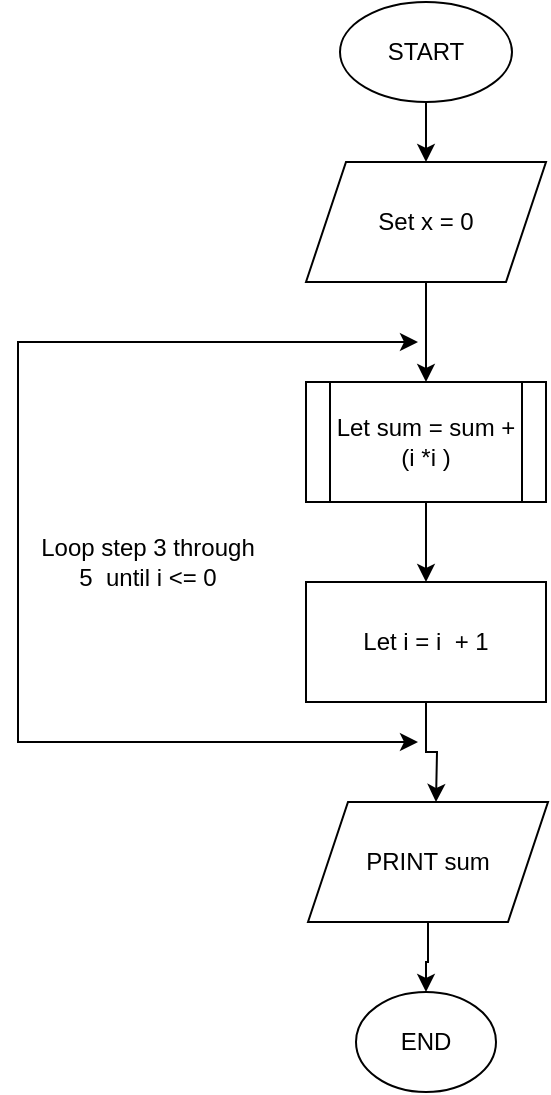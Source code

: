 <mxfile version="20.5.3" type="github">
  <diagram id="QrT9l6Q3unLujtHbUxjf" name="Page-1">
    <mxGraphModel dx="1260" dy="531" grid="1" gridSize="10" guides="1" tooltips="1" connect="1" arrows="1" fold="1" page="1" pageScale="1" pageWidth="827" pageHeight="1169" math="0" shadow="0">
      <root>
        <mxCell id="0" />
        <mxCell id="1" parent="0" />
        <mxCell id="iGryQK6GJ4onbH7NDJlL-3" value="" style="edgeStyle=orthogonalEdgeStyle;rounded=0;orthogonalLoop=1;jettySize=auto;html=1;" edge="1" parent="1" source="iGryQK6GJ4onbH7NDJlL-1" target="iGryQK6GJ4onbH7NDJlL-2">
          <mxGeometry relative="1" as="geometry" />
        </mxCell>
        <mxCell id="iGryQK6GJ4onbH7NDJlL-1" value="START" style="ellipse;whiteSpace=wrap;html=1;" vertex="1" parent="1">
          <mxGeometry x="371" y="40" width="86" height="50" as="geometry" />
        </mxCell>
        <mxCell id="iGryQK6GJ4onbH7NDJlL-5" value="" style="edgeStyle=orthogonalEdgeStyle;rounded=0;orthogonalLoop=1;jettySize=auto;html=1;" edge="1" parent="1" source="iGryQK6GJ4onbH7NDJlL-2" target="iGryQK6GJ4onbH7NDJlL-4">
          <mxGeometry relative="1" as="geometry" />
        </mxCell>
        <mxCell id="iGryQK6GJ4onbH7NDJlL-2" value="Set x = 0" style="shape=parallelogram;perimeter=parallelogramPerimeter;whiteSpace=wrap;html=1;fixedSize=1;" vertex="1" parent="1">
          <mxGeometry x="354" y="120" width="120" height="60" as="geometry" />
        </mxCell>
        <mxCell id="iGryQK6GJ4onbH7NDJlL-4" value="" style="rounded=0;whiteSpace=wrap;html=1;" vertex="1" parent="1">
          <mxGeometry x="354" y="230" width="120" height="60" as="geometry" />
        </mxCell>
        <mxCell id="iGryQK6GJ4onbH7NDJlL-9" value="" style="edgeStyle=orthogonalEdgeStyle;rounded=0;orthogonalLoop=1;jettySize=auto;html=1;" edge="1" parent="1" source="iGryQK6GJ4onbH7NDJlL-7" target="iGryQK6GJ4onbH7NDJlL-8">
          <mxGeometry relative="1" as="geometry" />
        </mxCell>
        <mxCell id="iGryQK6GJ4onbH7NDJlL-7" value="Let sum = sum + (i *i )" style="shape=process;whiteSpace=wrap;html=1;backgroundOutline=1;" vertex="1" parent="1">
          <mxGeometry x="354" y="230" width="120" height="60" as="geometry" />
        </mxCell>
        <mxCell id="iGryQK6GJ4onbH7NDJlL-11" value="" style="edgeStyle=orthogonalEdgeStyle;rounded=0;orthogonalLoop=1;jettySize=auto;html=1;" edge="1" parent="1" source="iGryQK6GJ4onbH7NDJlL-8">
          <mxGeometry relative="1" as="geometry">
            <mxPoint x="419" y="440" as="targetPoint" />
          </mxGeometry>
        </mxCell>
        <mxCell id="iGryQK6GJ4onbH7NDJlL-8" value="Let i = i&amp;nbsp; + 1" style="rounded=0;whiteSpace=wrap;html=1;" vertex="1" parent="1">
          <mxGeometry x="354" y="330" width="120" height="60" as="geometry" />
        </mxCell>
        <mxCell id="iGryQK6GJ4onbH7NDJlL-12" value="END" style="ellipse;whiteSpace=wrap;html=1;" vertex="1" parent="1">
          <mxGeometry x="379" y="535" width="70" height="50" as="geometry" />
        </mxCell>
        <mxCell id="iGryQK6GJ4onbH7NDJlL-16" value="" style="edgeStyle=orthogonalEdgeStyle;rounded=0;orthogonalLoop=1;jettySize=auto;html=1;" edge="1" parent="1" source="iGryQK6GJ4onbH7NDJlL-15" target="iGryQK6GJ4onbH7NDJlL-12">
          <mxGeometry relative="1" as="geometry" />
        </mxCell>
        <mxCell id="iGryQK6GJ4onbH7NDJlL-15" value="PRINT sum" style="shape=parallelogram;perimeter=parallelogramPerimeter;whiteSpace=wrap;html=1;fixedSize=1;" vertex="1" parent="1">
          <mxGeometry x="355" y="440" width="120" height="60" as="geometry" />
        </mxCell>
        <mxCell id="iGryQK6GJ4onbH7NDJlL-17" value="" style="endArrow=classic;startArrow=classic;html=1;rounded=0;" edge="1" parent="1">
          <mxGeometry width="50" height="50" relative="1" as="geometry">
            <mxPoint x="410" y="410" as="sourcePoint" />
            <mxPoint x="410" y="210" as="targetPoint" />
            <Array as="points">
              <mxPoint x="210" y="410" />
              <mxPoint x="210" y="210" />
            </Array>
          </mxGeometry>
        </mxCell>
        <mxCell id="iGryQK6GJ4onbH7NDJlL-18" value="Loop step 3 through 5&amp;nbsp; until i &amp;lt;= 0" style="text;html=1;strokeColor=none;fillColor=none;align=center;verticalAlign=middle;whiteSpace=wrap;rounded=0;" vertex="1" parent="1">
          <mxGeometry x="220" y="280" width="110" height="80" as="geometry" />
        </mxCell>
      </root>
    </mxGraphModel>
  </diagram>
</mxfile>
